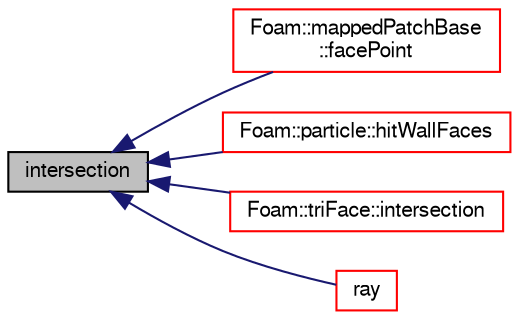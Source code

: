 digraph "intersection"
{
  bgcolor="transparent";
  edge [fontname="FreeSans",fontsize="10",labelfontname="FreeSans",labelfontsize="10"];
  node [fontname="FreeSans",fontsize="10",shape=record];
  rankdir="LR";
  Node262 [label="intersection",height=0.2,width=0.4,color="black", fillcolor="grey75", style="filled", fontcolor="black"];
  Node262 -> Node263 [dir="back",color="midnightblue",fontsize="10",style="solid",fontname="FreeSans"];
  Node263 [label="Foam::mappedPatchBase\l::facePoint",height=0.2,width=0.4,color="red",URL="$a25094.html#aa44d3b70b3248025314d97bdbfe1b1ba",tooltip="Get a point on the face given a face decomposition method: "];
  Node262 -> Node298 [dir="back",color="midnightblue",fontsize="10",style="solid",fontname="FreeSans"];
  Node298 [label="Foam::particle::hitWallFaces",height=0.2,width=0.4,color="red",URL="$a23586.html#abf78981c0a99e9f135ebc37efcfd1544"];
  Node262 -> Node300 [dir="back",color="midnightblue",fontsize="10",style="solid",fontname="FreeSans"];
  Node300 [label="Foam::triFace::intersection",height=0.2,width=0.4,color="red",URL="$a27234.html#ad5d7fcb63824ee7e88be930d911da71a",tooltip="Fast intersection with a ray. "];
  Node262 -> Node306 [dir="back",color="midnightblue",fontsize="10",style="solid",fontname="FreeSans"];
  Node306 [label="ray",height=0.2,width=0.4,color="red",URL="$a27606.html#a8d96c75750b2e14b93eb7bef0263ad0a",tooltip="Return point intersection with a ray. "];
}
